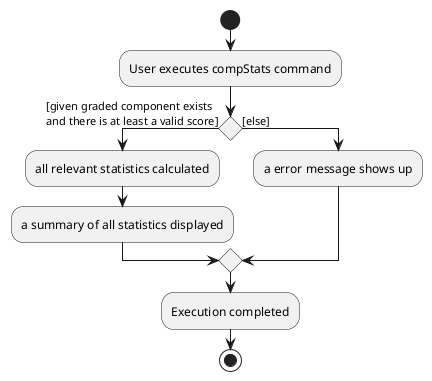 @startuml
'https://plantuml.com/activity-diagram-beta

start
:User executes compStats command;
if () then ([given graded component exists\nand there is at least a valid score])
  :all relevant statistics calculated;
  :a summary of all statistics displayed;
else ([else])
    :a error message shows up;
endif

:Execution completed;

stop

@enduml
